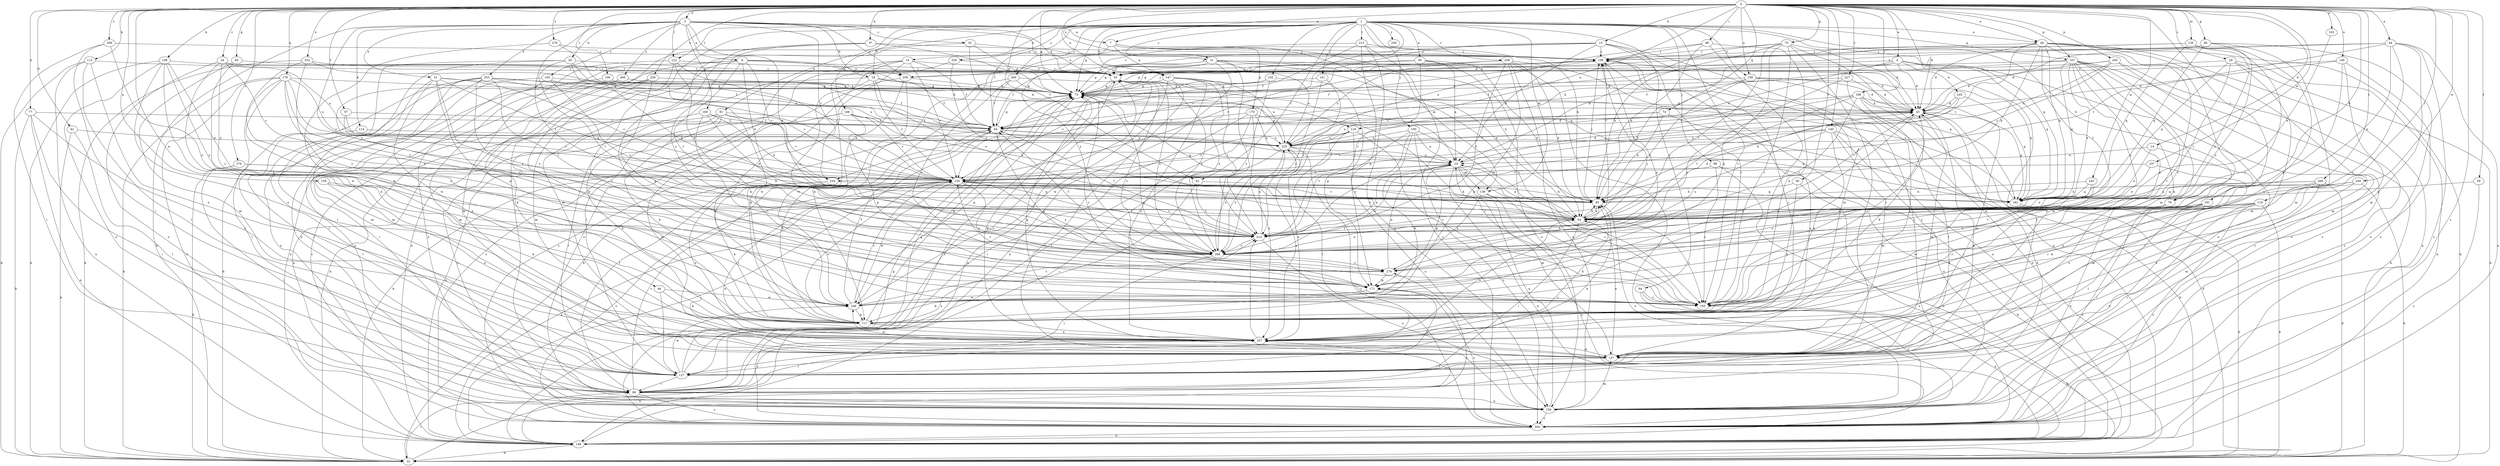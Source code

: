 strict digraph  {
0;
1;
2;
4;
7;
8;
10;
13;
14;
15;
18;
20;
22;
24;
29;
31;
32;
33;
37;
42;
43;
44;
46;
49;
50;
51;
54;
57;
58;
59;
62;
64;
65;
66;
70;
74;
75;
77;
79;
81;
85;
88;
94;
96;
98;
100;
101;
102;
105;
106;
108;
113;
114;
116;
117;
119;
122;
127;
135;
136;
137;
138;
140;
146;
147;
148;
158;
159;
160;
162;
167;
168;
169;
170;
171;
179;
182;
190;
191;
193;
198;
204;
206;
208;
213;
214;
225;
226;
227;
234;
235;
237;
240;
243;
245;
246;
252;
253;
256;
257;
258;
259;
260;
266;
268;
269;
276;
278;
279;
0 -> 2  [label=a];
0 -> 4  [label=a];
0 -> 7  [label=a];
0 -> 13  [label=b];
0 -> 14  [label=b];
0 -> 24  [label=c];
0 -> 29  [label=c];
0 -> 31  [label=c];
0 -> 37  [label=d];
0 -> 42  [label=d];
0 -> 43  [label=d];
0 -> 44  [label=e];
0 -> 46  [label=e];
0 -> 49  [label=e];
0 -> 57  [label=f];
0 -> 58  [label=f];
0 -> 59  [label=f];
0 -> 62  [label=f];
0 -> 65  [label=g];
0 -> 66  [label=g];
0 -> 70  [label=g];
0 -> 74  [label=g];
0 -> 75  [label=g];
0 -> 77  [label=h];
0 -> 79  [label=h];
0 -> 88  [label=i];
0 -> 108  [label=k];
0 -> 113  [label=k];
0 -> 119  [label=l];
0 -> 122  [label=l];
0 -> 135  [label=m];
0 -> 138  [label=n];
0 -> 140  [label=n];
0 -> 146  [label=n];
0 -> 147  [label=n];
0 -> 158  [label=o];
0 -> 160  [label=p];
0 -> 162  [label=p];
0 -> 167  [label=p];
0 -> 179  [label=q];
0 -> 190  [label=r];
0 -> 191  [label=r];
0 -> 198  [label=s];
0 -> 204  [label=s];
0 -> 206  [label=t];
0 -> 225  [label=u];
0 -> 226  [label=v];
0 -> 227  [label=v];
0 -> 237  [label=w];
0 -> 240  [label=w];
0 -> 243  [label=w];
0 -> 252  [label=x];
0 -> 269  [label=z];
0 -> 276  [label=z];
0 -> 278  [label=z];
1 -> 15  [label=b];
1 -> 18  [label=b];
1 -> 31  [label=c];
1 -> 49  [label=e];
1 -> 50  [label=e];
1 -> 62  [label=f];
1 -> 64  [label=f];
1 -> 75  [label=g];
1 -> 79  [label=h];
1 -> 81  [label=h];
1 -> 85  [label=h];
1 -> 94  [label=i];
1 -> 96  [label=i];
1 -> 98  [label=j];
1 -> 100  [label=j];
1 -> 101  [label=j];
1 -> 102  [label=j];
1 -> 122  [label=l];
1 -> 136  [label=m];
1 -> 147  [label=n];
1 -> 158  [label=o];
1 -> 167  [label=p];
1 -> 168  [label=p];
1 -> 182  [label=q];
1 -> 193  [label=r];
1 -> 208  [label=t];
1 -> 213  [label=t];
1 -> 234  [label=v];
1 -> 258  [label=y];
1 -> 259  [label=y];
1 -> 260  [label=y];
2 -> 7  [label=a];
2 -> 8  [label=a];
2 -> 18  [label=b];
2 -> 20  [label=b];
2 -> 22  [label=b];
2 -> 32  [label=c];
2 -> 33  [label=c];
2 -> 51  [label=e];
2 -> 54  [label=e];
2 -> 105  [label=j];
2 -> 114  [label=k];
2 -> 147  [label=n];
2 -> 169  [label=p];
2 -> 214  [label=t];
2 -> 234  [label=v];
2 -> 253  [label=x];
2 -> 256  [label=x];
2 -> 266  [label=y];
2 -> 268  [label=y];
4 -> 43  [label=d];
4 -> 64  [label=f];
4 -> 116  [label=k];
4 -> 127  [label=l];
4 -> 182  [label=q];
4 -> 204  [label=s];
4 -> 225  [label=u];
4 -> 245  [label=w];
4 -> 256  [label=x];
7 -> 106  [label=j];
7 -> 136  [label=m];
7 -> 147  [label=n];
7 -> 170  [label=p];
7 -> 193  [label=r];
7 -> 268  [label=y];
8 -> 33  [label=c];
8 -> 85  [label=h];
8 -> 116  [label=k];
8 -> 148  [label=n];
8 -> 159  [label=o];
8 -> 193  [label=r];
8 -> 214  [label=t];
8 -> 234  [label=v];
8 -> 256  [label=x];
10 -> 43  [label=d];
10 -> 136  [label=m];
10 -> 137  [label=m];
10 -> 148  [label=n];
10 -> 171  [label=p];
10 -> 193  [label=r];
10 -> 234  [label=v];
10 -> 235  [label=v];
13 -> 10  [label=a];
13 -> 33  [label=c];
13 -> 96  [label=i];
13 -> 106  [label=j];
13 -> 137  [label=m];
13 -> 193  [label=r];
13 -> 235  [label=v];
13 -> 256  [label=x];
14 -> 10  [label=a];
14 -> 54  [label=e];
14 -> 257  [label=x];
15 -> 22  [label=b];
15 -> 33  [label=c];
15 -> 64  [label=f];
15 -> 117  [label=k];
15 -> 159  [label=o];
15 -> 204  [label=s];
15 -> 235  [label=v];
18 -> 54  [label=e];
18 -> 64  [label=f];
18 -> 75  [label=g];
18 -> 148  [label=n];
18 -> 235  [label=v];
18 -> 268  [label=y];
20 -> 33  [label=c];
20 -> 127  [label=l];
20 -> 159  [label=o];
20 -> 214  [label=t];
20 -> 225  [label=u];
20 -> 235  [label=v];
22 -> 43  [label=d];
22 -> 96  [label=i];
22 -> 257  [label=x];
24 -> 33  [label=c];
24 -> 159  [label=o];
24 -> 225  [label=u];
24 -> 235  [label=v];
24 -> 246  [label=w];
24 -> 279  [label=z];
29 -> 22  [label=b];
29 -> 33  [label=c];
29 -> 137  [label=m];
29 -> 148  [label=n];
29 -> 182  [label=q];
29 -> 214  [label=t];
31 -> 33  [label=c];
31 -> 43  [label=d];
31 -> 54  [label=e];
31 -> 64  [label=f];
31 -> 75  [label=g];
31 -> 85  [label=h];
31 -> 117  [label=k];
31 -> 148  [label=n];
31 -> 214  [label=t];
31 -> 225  [label=u];
32 -> 75  [label=g];
32 -> 106  [label=j];
32 -> 182  [label=q];
32 -> 193  [label=r];
33 -> 75  [label=g];
33 -> 106  [label=j];
33 -> 148  [label=n];
33 -> 235  [label=v];
33 -> 268  [label=y];
37 -> 75  [label=g];
37 -> 106  [label=j];
37 -> 137  [label=m];
37 -> 148  [label=n];
37 -> 268  [label=y];
42 -> 22  [label=b];
42 -> 127  [label=l];
42 -> 225  [label=u];
43 -> 64  [label=f];
43 -> 106  [label=j];
43 -> 137  [label=m];
43 -> 182  [label=q];
43 -> 246  [label=w];
44 -> 43  [label=d];
44 -> 54  [label=e];
44 -> 106  [label=j];
44 -> 137  [label=m];
44 -> 148  [label=n];
44 -> 193  [label=r];
44 -> 204  [label=s];
44 -> 235  [label=v];
46 -> 117  [label=k];
46 -> 127  [label=l];
46 -> 246  [label=w];
49 -> 22  [label=b];
49 -> 43  [label=d];
49 -> 85  [label=h];
49 -> 106  [label=j];
49 -> 137  [label=m];
49 -> 148  [label=n];
49 -> 182  [label=q];
49 -> 193  [label=r];
49 -> 204  [label=s];
49 -> 214  [label=t];
49 -> 235  [label=v];
50 -> 10  [label=a];
50 -> 33  [label=c];
50 -> 54  [label=e];
50 -> 75  [label=g];
50 -> 159  [label=o];
50 -> 214  [label=t];
51 -> 75  [label=g];
51 -> 127  [label=l];
51 -> 171  [label=p];
51 -> 182  [label=q];
51 -> 235  [label=v];
51 -> 257  [label=x];
51 -> 268  [label=y];
54 -> 10  [label=a];
54 -> 43  [label=d];
54 -> 75  [label=g];
54 -> 85  [label=h];
54 -> 96  [label=i];
54 -> 106  [label=j];
54 -> 193  [label=r];
54 -> 214  [label=t];
57 -> 10  [label=a];
57 -> 64  [label=f];
57 -> 235  [label=v];
58 -> 85  [label=h];
58 -> 117  [label=k];
58 -> 204  [label=s];
59 -> 182  [label=q];
59 -> 204  [label=s];
62 -> 85  [label=h];
62 -> 204  [label=s];
62 -> 214  [label=t];
64 -> 43  [label=d];
64 -> 75  [label=g];
64 -> 117  [label=k];
64 -> 148  [label=n];
64 -> 171  [label=p];
64 -> 182  [label=q];
64 -> 225  [label=u];
65 -> 33  [label=c];
65 -> 137  [label=m];
65 -> 171  [label=p];
66 -> 33  [label=c];
66 -> 106  [label=j];
66 -> 137  [label=m];
66 -> 182  [label=q];
66 -> 204  [label=s];
66 -> 279  [label=z];
70 -> 10  [label=a];
70 -> 43  [label=d];
70 -> 85  [label=h];
70 -> 106  [label=j];
70 -> 127  [label=l];
70 -> 148  [label=n];
70 -> 171  [label=p];
70 -> 193  [label=r];
70 -> 214  [label=t];
74 -> 64  [label=f];
74 -> 85  [label=h];
74 -> 225  [label=u];
74 -> 257  [label=x];
75 -> 43  [label=d];
75 -> 106  [label=j];
75 -> 193  [label=r];
75 -> 235  [label=v];
77 -> 22  [label=b];
77 -> 64  [label=f];
77 -> 96  [label=i];
77 -> 148  [label=n];
77 -> 257  [label=x];
79 -> 54  [label=e];
79 -> 159  [label=o];
79 -> 204  [label=s];
81 -> 64  [label=f];
81 -> 117  [label=k];
81 -> 127  [label=l];
81 -> 148  [label=n];
81 -> 235  [label=v];
81 -> 246  [label=w];
81 -> 257  [label=x];
85 -> 54  [label=e];
85 -> 106  [label=j];
85 -> 159  [label=o];
85 -> 235  [label=v];
88 -> 85  [label=h];
88 -> 106  [label=j];
88 -> 117  [label=k];
88 -> 193  [label=r];
88 -> 225  [label=u];
94 -> 148  [label=n];
94 -> 159  [label=o];
94 -> 193  [label=r];
96 -> 64  [label=f];
96 -> 159  [label=o];
96 -> 204  [label=s];
96 -> 235  [label=v];
96 -> 257  [label=x];
98 -> 22  [label=b];
98 -> 148  [label=n];
98 -> 193  [label=r];
98 -> 235  [label=v];
100 -> 10  [label=a];
100 -> 54  [label=e];
100 -> 117  [label=k];
100 -> 204  [label=s];
100 -> 214  [label=t];
100 -> 225  [label=u];
100 -> 268  [label=y];
101 -> 75  [label=g];
101 -> 214  [label=t];
101 -> 268  [label=y];
102 -> 64  [label=f];
102 -> 75  [label=g];
102 -> 171  [label=p];
102 -> 268  [label=y];
105 -> 75  [label=g];
105 -> 85  [label=h];
105 -> 96  [label=i];
105 -> 137  [label=m];
105 -> 214  [label=t];
106 -> 33  [label=c];
106 -> 64  [label=f];
106 -> 75  [label=g];
106 -> 148  [label=n];
106 -> 171  [label=p];
108 -> 22  [label=b];
108 -> 33  [label=c];
108 -> 54  [label=e];
108 -> 117  [label=k];
108 -> 159  [label=o];
108 -> 257  [label=x];
108 -> 268  [label=y];
113 -> 22  [label=b];
113 -> 33  [label=c];
113 -> 127  [label=l];
113 -> 148  [label=n];
113 -> 257  [label=x];
114 -> 127  [label=l];
114 -> 225  [label=u];
116 -> 127  [label=l];
116 -> 159  [label=o];
116 -> 193  [label=r];
116 -> 225  [label=u];
116 -> 235  [label=v];
116 -> 257  [label=x];
117 -> 43  [label=d];
117 -> 75  [label=g];
117 -> 235  [label=v];
117 -> 257  [label=x];
119 -> 22  [label=b];
119 -> 54  [label=e];
119 -> 96  [label=i];
119 -> 193  [label=r];
119 -> 204  [label=s];
119 -> 246  [label=w];
119 -> 268  [label=y];
122 -> 33  [label=c];
122 -> 54  [label=e];
122 -> 117  [label=k];
122 -> 137  [label=m];
122 -> 235  [label=v];
127 -> 33  [label=c];
127 -> 43  [label=d];
127 -> 75  [label=g];
127 -> 85  [label=h];
127 -> 96  [label=i];
127 -> 171  [label=p];
127 -> 246  [label=w];
135 -> 75  [label=g];
135 -> 106  [label=j];
135 -> 182  [label=q];
135 -> 193  [label=r];
135 -> 257  [label=x];
135 -> 268  [label=y];
136 -> 148  [label=n];
136 -> 193  [label=r];
136 -> 279  [label=z];
137 -> 54  [label=e];
137 -> 75  [label=g];
137 -> 127  [label=l];
137 -> 246  [label=w];
138 -> 117  [label=k];
138 -> 182  [label=q];
138 -> 257  [label=x];
140 -> 22  [label=b];
140 -> 117  [label=k];
140 -> 137  [label=m];
140 -> 159  [label=o];
140 -> 225  [label=u];
140 -> 235  [label=v];
140 -> 268  [label=y];
146 -> 33  [label=c];
146 -> 43  [label=d];
146 -> 137  [label=m];
146 -> 159  [label=o];
146 -> 171  [label=p];
147 -> 75  [label=g];
147 -> 159  [label=o];
147 -> 214  [label=t];
147 -> 225  [label=u];
147 -> 246  [label=w];
147 -> 257  [label=x];
147 -> 268  [label=y];
148 -> 22  [label=b];
148 -> 75  [label=g];
148 -> 106  [label=j];
148 -> 279  [label=z];
158 -> 43  [label=d];
158 -> 75  [label=g];
158 -> 85  [label=h];
158 -> 148  [label=n];
158 -> 182  [label=q];
158 -> 214  [label=t];
159 -> 10  [label=a];
159 -> 43  [label=d];
159 -> 137  [label=m];
159 -> 204  [label=s];
160 -> 33  [label=c];
160 -> 43  [label=d];
160 -> 159  [label=o];
160 -> 204  [label=s];
160 -> 225  [label=u];
160 -> 235  [label=v];
162 -> 54  [label=e];
167 -> 22  [label=b];
167 -> 33  [label=c];
167 -> 54  [label=e];
167 -> 64  [label=f];
167 -> 117  [label=k];
167 -> 137  [label=m];
167 -> 159  [label=o];
167 -> 171  [label=p];
167 -> 182  [label=q];
167 -> 193  [label=r];
167 -> 268  [label=y];
168 -> 22  [label=b];
168 -> 64  [label=f];
168 -> 85  [label=h];
168 -> 137  [label=m];
168 -> 171  [label=p];
168 -> 235  [label=v];
169 -> 54  [label=e];
169 -> 64  [label=f];
169 -> 85  [label=h];
169 -> 159  [label=o];
169 -> 193  [label=r];
170 -> 10  [label=a];
170 -> 64  [label=f];
170 -> 96  [label=i];
170 -> 127  [label=l];
170 -> 193  [label=r];
170 -> 257  [label=x];
171 -> 33  [label=c];
171 -> 117  [label=k];
171 -> 193  [label=r];
171 -> 204  [label=s];
171 -> 235  [label=v];
171 -> 246  [label=w];
179 -> 22  [label=b];
179 -> 75  [label=g];
179 -> 96  [label=i];
179 -> 204  [label=s];
179 -> 214  [label=t];
179 -> 225  [label=u];
179 -> 235  [label=v];
179 -> 246  [label=w];
179 -> 268  [label=y];
182 -> 22  [label=b];
182 -> 33  [label=c];
190 -> 64  [label=f];
190 -> 75  [label=g];
190 -> 235  [label=v];
191 -> 54  [label=e];
191 -> 96  [label=i];
191 -> 117  [label=k];
191 -> 127  [label=l];
191 -> 159  [label=o];
191 -> 193  [label=r];
191 -> 214  [label=t];
193 -> 22  [label=b];
193 -> 75  [label=g];
198 -> 43  [label=d];
198 -> 127  [label=l];
198 -> 137  [label=m];
198 -> 193  [label=r];
198 -> 214  [label=t];
198 -> 225  [label=u];
198 -> 235  [label=v];
198 -> 268  [label=y];
204 -> 33  [label=c];
204 -> 148  [label=n];
206 -> 22  [label=b];
206 -> 85  [label=h];
206 -> 117  [label=k];
206 -> 137  [label=m];
206 -> 182  [label=q];
206 -> 257  [label=x];
208 -> 33  [label=c];
208 -> 54  [label=e];
208 -> 75  [label=g];
208 -> 117  [label=k];
208 -> 159  [label=o];
208 -> 182  [label=q];
208 -> 204  [label=s];
208 -> 214  [label=t];
208 -> 225  [label=u];
213 -> 33  [label=c];
213 -> 64  [label=f];
213 -> 106  [label=j];
213 -> 159  [label=o];
213 -> 171  [label=p];
213 -> 204  [label=s];
214 -> 10  [label=a];
214 -> 64  [label=f];
214 -> 159  [label=o];
214 -> 225  [label=u];
214 -> 235  [label=v];
214 -> 268  [label=y];
225 -> 10  [label=a];
225 -> 75  [label=g];
225 -> 96  [label=i];
225 -> 204  [label=s];
225 -> 257  [label=x];
225 -> 268  [label=y];
226 -> 22  [label=b];
226 -> 75  [label=g];
226 -> 137  [label=m];
226 -> 171  [label=p];
226 -> 204  [label=s];
227 -> 43  [label=d];
227 -> 75  [label=g];
227 -> 257  [label=x];
227 -> 279  [label=z];
234 -> 54  [label=e];
234 -> 117  [label=k];
234 -> 257  [label=x];
235 -> 85  [label=h];
235 -> 148  [label=n];
235 -> 182  [label=q];
235 -> 204  [label=s];
235 -> 214  [label=t];
235 -> 246  [label=w];
235 -> 268  [label=y];
235 -> 279  [label=z];
237 -> 54  [label=e];
237 -> 137  [label=m];
237 -> 235  [label=v];
240 -> 22  [label=b];
240 -> 182  [label=q];
240 -> 193  [label=r];
240 -> 257  [label=x];
240 -> 268  [label=y];
243 -> 54  [label=e];
243 -> 85  [label=h];
243 -> 182  [label=q];
243 -> 279  [label=z];
245 -> 43  [label=d];
245 -> 85  [label=h];
245 -> 182  [label=q];
245 -> 235  [label=v];
246 -> 43  [label=d];
246 -> 64  [label=f];
246 -> 75  [label=g];
246 -> 117  [label=k];
246 -> 214  [label=t];
246 -> 235  [label=v];
252 -> 22  [label=b];
252 -> 33  [label=c];
252 -> 64  [label=f];
252 -> 193  [label=r];
252 -> 279  [label=z];
253 -> 22  [label=b];
253 -> 75  [label=g];
253 -> 96  [label=i];
253 -> 137  [label=m];
253 -> 159  [label=o];
253 -> 214  [label=t];
253 -> 225  [label=u];
253 -> 235  [label=v];
253 -> 268  [label=y];
256 -> 75  [label=g];
256 -> 117  [label=k];
256 -> 204  [label=s];
256 -> 246  [label=w];
257 -> 54  [label=e];
257 -> 75  [label=g];
257 -> 85  [label=h];
257 -> 96  [label=i];
257 -> 106  [label=j];
257 -> 137  [label=m];
257 -> 214  [label=t];
257 -> 235  [label=v];
259 -> 33  [label=c];
259 -> 54  [label=e];
259 -> 127  [label=l];
260 -> 10  [label=a];
260 -> 64  [label=f];
260 -> 75  [label=g];
260 -> 246  [label=w];
260 -> 279  [label=z];
266 -> 43  [label=d];
266 -> 75  [label=g];
266 -> 117  [label=k];
266 -> 137  [label=m];
266 -> 159  [label=o];
268 -> 10  [label=a];
268 -> 33  [label=c];
268 -> 54  [label=e];
268 -> 64  [label=f];
268 -> 85  [label=h];
268 -> 96  [label=i];
268 -> 225  [label=u];
268 -> 279  [label=z];
269 -> 96  [label=i];
269 -> 106  [label=j];
269 -> 127  [label=l];
269 -> 279  [label=z];
276 -> 22  [label=b];
276 -> 85  [label=h];
276 -> 96  [label=i];
276 -> 235  [label=v];
278 -> 64  [label=f];
278 -> 106  [label=j];
278 -> 117  [label=k];
279 -> 10  [label=a];
279 -> 106  [label=j];
279 -> 171  [label=p];
}
